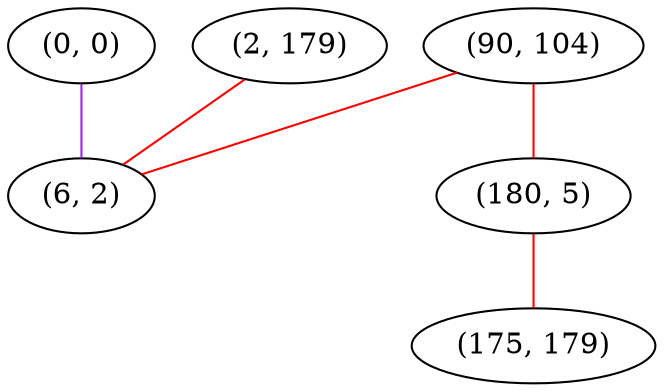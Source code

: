graph "" {
"(0, 0)";
"(2, 179)";
"(90, 104)";
"(6, 2)";
"(180, 5)";
"(175, 179)";
"(0, 0)" -- "(6, 2)"  [color=purple, key=0, weight=4];
"(2, 179)" -- "(6, 2)"  [color=red, key=0, weight=1];
"(90, 104)" -- "(180, 5)"  [color=red, key=0, weight=1];
"(90, 104)" -- "(6, 2)"  [color=red, key=0, weight=1];
"(180, 5)" -- "(175, 179)"  [color=red, key=0, weight=1];
}
